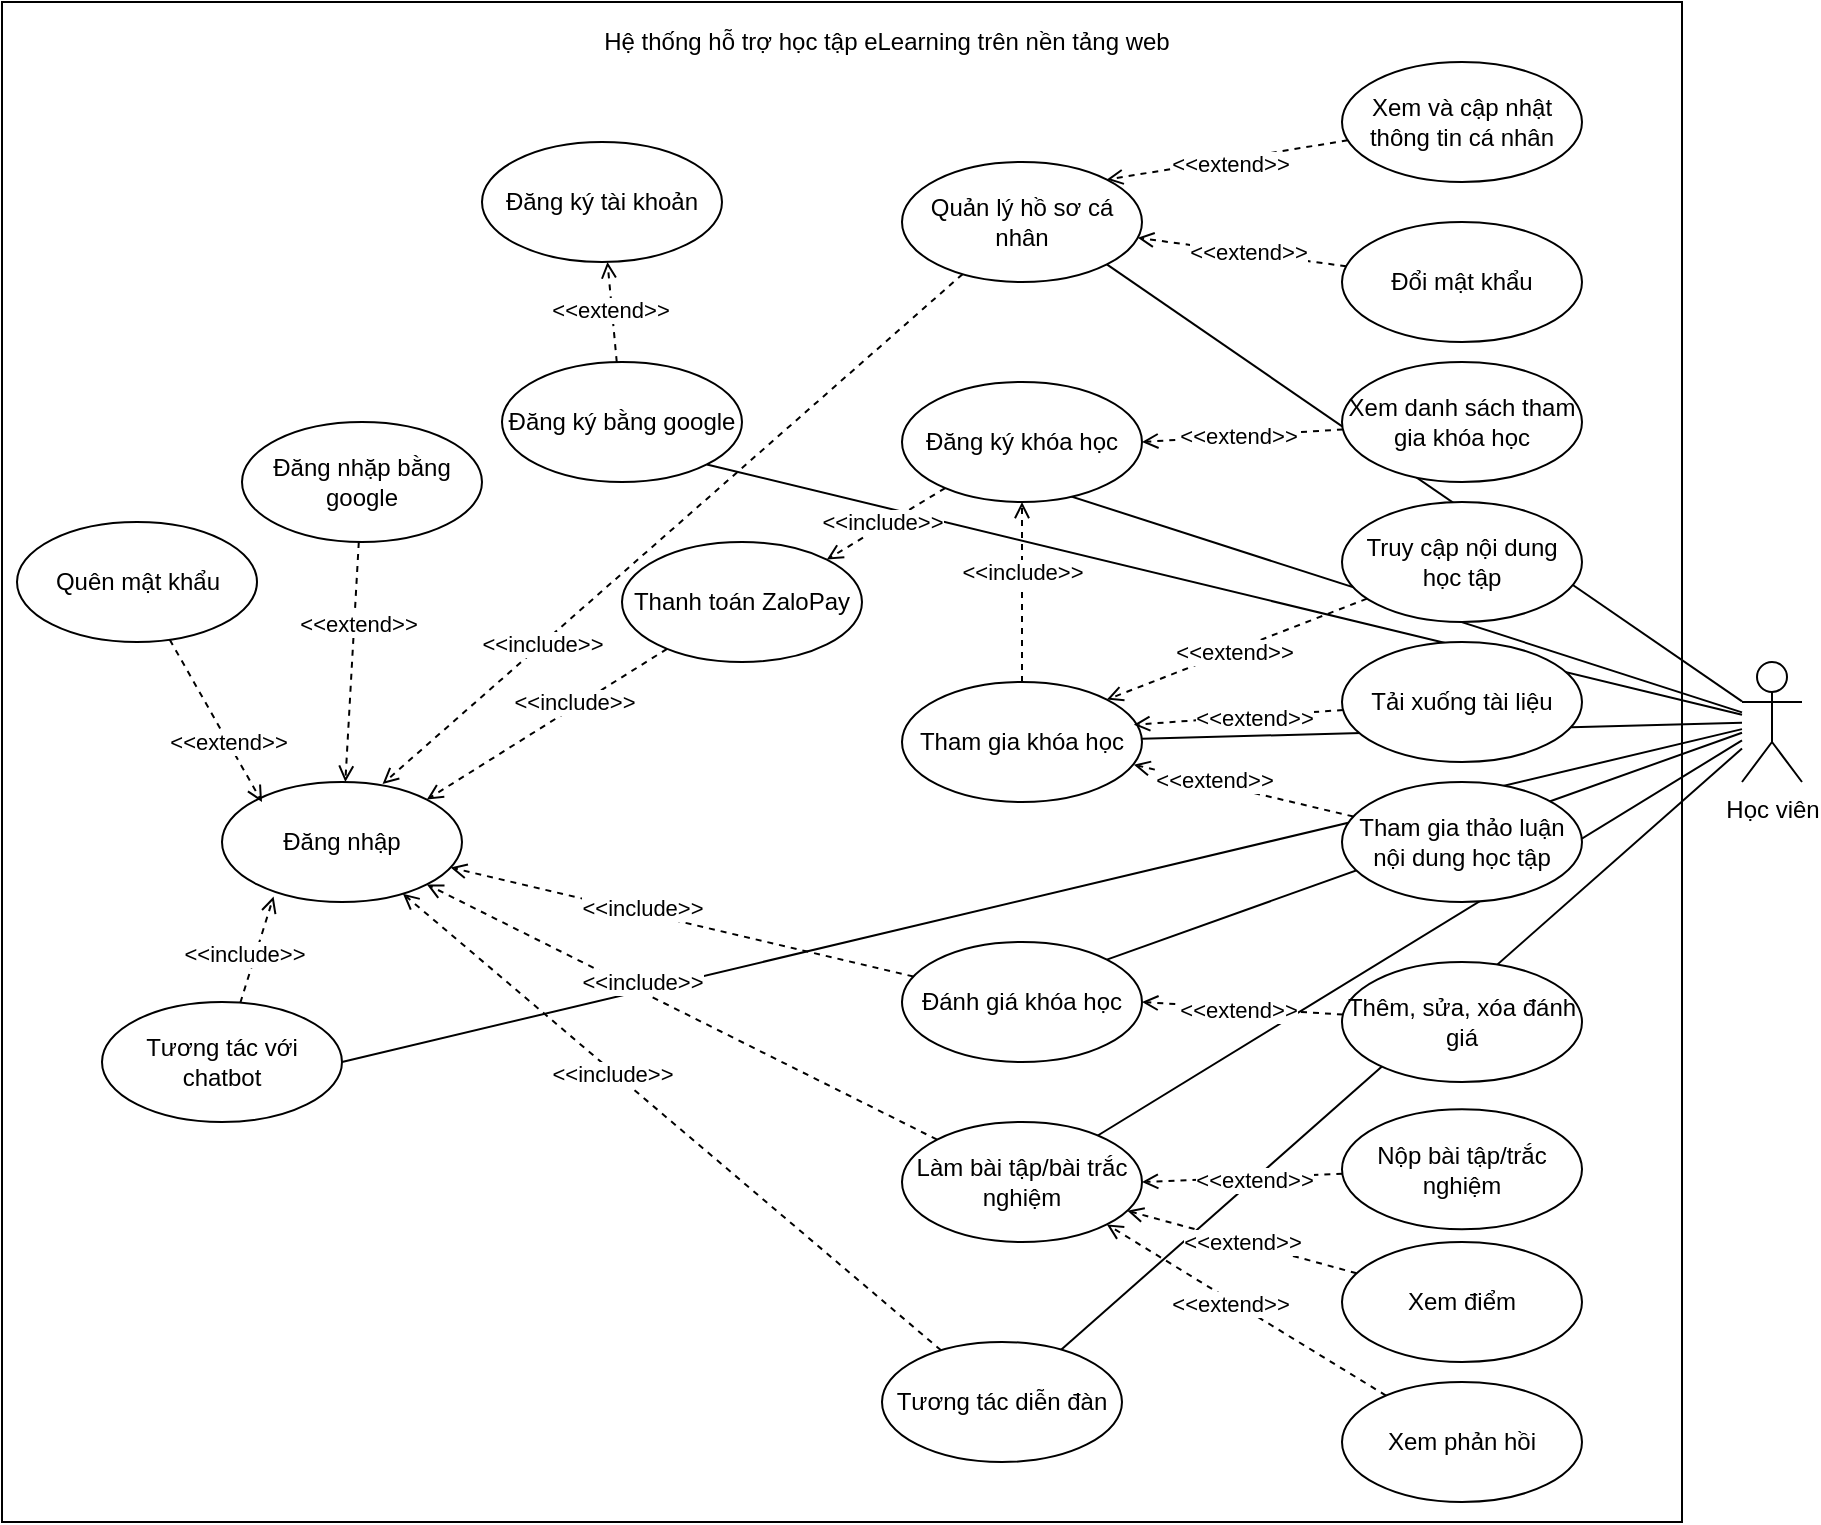 <mxfile version="27.0.3">
  <diagram name="Page-1" id="ODtpb8H3XSlDaK5qcy_K">
    <mxGraphModel dx="2518" dy="2034" grid="1" gridSize="10" guides="1" tooltips="1" connect="1" arrows="1" fold="1" page="1" pageScale="1" pageWidth="850" pageHeight="1100" math="0" shadow="0">
      <root>
        <mxCell id="0" />
        <mxCell id="1" parent="0" />
        <mxCell id="VSuEkJSMIJViQChP8dIv-1" value="" style="rounded=0;whiteSpace=wrap;html=1;" vertex="1" parent="1">
          <mxGeometry x="-270" y="-170" width="840" height="760" as="geometry" />
        </mxCell>
        <mxCell id="VSuEkJSMIJViQChP8dIv-2" value="Hệ thống hỗ trợ học tập eLearning trên nền tảng web" style="text;html=1;align=center;verticalAlign=middle;whiteSpace=wrap;rounded=0;" vertex="1" parent="1">
          <mxGeometry x="-55" y="-160" width="455" height="20" as="geometry" />
        </mxCell>
        <mxCell id="VSuEkJSMIJViQChP8dIv-13" style="rounded=0;orthogonalLoop=1;jettySize=auto;html=1;entryX=1;entryY=1;entryDx=0;entryDy=0;endArrow=none;startFill=0;" edge="1" parent="1" source="VSuEkJSMIJViQChP8dIv-21" target="VSuEkJSMIJViQChP8dIv-97">
          <mxGeometry relative="1" as="geometry" />
        </mxCell>
        <mxCell id="VSuEkJSMIJViQChP8dIv-14" style="rounded=0;orthogonalLoop=1;jettySize=auto;html=1;entryX=0;entryY=0.5;entryDx=0;entryDy=0;endArrow=none;startFill=0;" edge="1" parent="1" source="VSuEkJSMIJViQChP8dIv-21" target="VSuEkJSMIJViQChP8dIv-98">
          <mxGeometry relative="1" as="geometry" />
        </mxCell>
        <mxCell id="VSuEkJSMIJViQChP8dIv-15" style="rounded=0;orthogonalLoop=1;jettySize=auto;html=1;endArrow=none;startFill=0;" edge="1" parent="1" source="VSuEkJSMIJViQChP8dIv-21" target="VSuEkJSMIJViQChP8dIv-94">
          <mxGeometry relative="1" as="geometry" />
        </mxCell>
        <mxCell id="VSuEkJSMIJViQChP8dIv-17" style="rounded=0;orthogonalLoop=1;jettySize=auto;html=1;endArrow=none;startFill=0;" edge="1" parent="1" source="VSuEkJSMIJViQChP8dIv-21" target="VSuEkJSMIJViQChP8dIv-80">
          <mxGeometry relative="1" as="geometry" />
        </mxCell>
        <mxCell id="VSuEkJSMIJViQChP8dIv-18" style="rounded=0;orthogonalLoop=1;jettySize=auto;html=1;endArrow=none;startFill=0;" edge="1" parent="1" source="VSuEkJSMIJViQChP8dIv-21" target="VSuEkJSMIJViQChP8dIv-88">
          <mxGeometry relative="1" as="geometry" />
        </mxCell>
        <mxCell id="VSuEkJSMIJViQChP8dIv-19" style="rounded=0;orthogonalLoop=1;jettySize=auto;html=1;endArrow=none;startFill=0;entryX=1;entryY=1;entryDx=0;entryDy=0;" edge="1" parent="1" source="VSuEkJSMIJViQChP8dIv-21" target="VSuEkJSMIJViQChP8dIv-58">
          <mxGeometry relative="1" as="geometry">
            <mxPoint x="511" y="95" as="targetPoint" />
          </mxGeometry>
        </mxCell>
        <mxCell id="VSuEkJSMIJViQChP8dIv-117" style="rounded=0;orthogonalLoop=1;jettySize=auto;html=1;entryX=1;entryY=0.5;entryDx=0;entryDy=0;endArrow=none;startFill=0;" edge="1" parent="1" source="VSuEkJSMIJViQChP8dIv-21" target="VSuEkJSMIJViQChP8dIv-47">
          <mxGeometry relative="1" as="geometry" />
        </mxCell>
        <mxCell id="VSuEkJSMIJViQChP8dIv-21" value="Học viên" style="shape=umlActor;verticalLabelPosition=bottom;verticalAlign=top;html=1;outlineConnect=0;" vertex="1" parent="1">
          <mxGeometry x="600" y="160" width="30" height="60" as="geometry" />
        </mxCell>
        <mxCell id="VSuEkJSMIJViQChP8dIv-35" value="Đăng nhập" style="ellipse;whiteSpace=wrap;html=1;" vertex="1" parent="1">
          <mxGeometry x="-160" y="220" width="120" height="60" as="geometry" />
        </mxCell>
        <mxCell id="VSuEkJSMIJViQChP8dIv-45" style="rounded=0;orthogonalLoop=1;jettySize=auto;html=1;endArrow=open;endFill=0;dashed=1;entryX=0.215;entryY=0.955;entryDx=0;entryDy=0;entryPerimeter=0;" edge="1" parent="1" source="VSuEkJSMIJViQChP8dIv-47" target="VSuEkJSMIJViQChP8dIv-35">
          <mxGeometry relative="1" as="geometry" />
        </mxCell>
        <mxCell id="VSuEkJSMIJViQChP8dIv-46" value="&amp;lt;&amp;lt;include&amp;gt;&amp;gt;" style="edgeLabel;html=1;align=center;verticalAlign=middle;resizable=0;points=[];" vertex="1" connectable="0" parent="VSuEkJSMIJViQChP8dIv-45">
          <mxGeometry x="0.474" y="-3" relative="1" as="geometry">
            <mxPoint x="-14" y="14" as="offset" />
          </mxGeometry>
        </mxCell>
        <mxCell id="VSuEkJSMIJViQChP8dIv-47" value="&lt;p style=&quot;white-space-collapse: preserve;&quot; dir=&quot;auto&quot;&gt;Tương tác với chatbot&lt;/p&gt;" style="ellipse;whiteSpace=wrap;html=1;" vertex="1" parent="1">
          <mxGeometry x="-220" y="330" width="120" height="60" as="geometry" />
        </mxCell>
        <mxCell id="VSuEkJSMIJViQChP8dIv-54" value="Đăng ký tài khoản" style="ellipse;whiteSpace=wrap;html=1;" vertex="1" parent="1">
          <mxGeometry x="-30" y="-100" width="120" height="60" as="geometry" />
        </mxCell>
        <mxCell id="VSuEkJSMIJViQChP8dIv-55" style="rounded=0;orthogonalLoop=1;jettySize=auto;html=1;endArrow=open;endFill=0;dashed=1;" edge="1" parent="1" source="VSuEkJSMIJViQChP8dIv-57" target="VSuEkJSMIJViQChP8dIv-35">
          <mxGeometry relative="1" as="geometry" />
        </mxCell>
        <mxCell id="VSuEkJSMIJViQChP8dIv-56" value="&amp;lt;&amp;lt;extend&amp;gt;&amp;gt;" style="edgeLabel;html=1;align=center;verticalAlign=middle;resizable=0;points=[];" vertex="1" connectable="0" parent="VSuEkJSMIJViQChP8dIv-55">
          <mxGeometry x="-0.324" y="2" relative="1" as="geometry">
            <mxPoint as="offset" />
          </mxGeometry>
        </mxCell>
        <mxCell id="VSuEkJSMIJViQChP8dIv-57" value="Đăng nhặp bằng google" style="ellipse;whiteSpace=wrap;html=1;" vertex="1" parent="1">
          <mxGeometry x="-150" y="40" width="120" height="60" as="geometry" />
        </mxCell>
        <mxCell id="VSuEkJSMIJViQChP8dIv-58" value="Đăng ký bằng google" style="ellipse;whiteSpace=wrap;html=1;" vertex="1" parent="1">
          <mxGeometry x="-20" y="10" width="120" height="60" as="geometry" />
        </mxCell>
        <mxCell id="VSuEkJSMIJViQChP8dIv-80" value="&lt;span style=&quot;text-align: left; white-space-collapse: preserve;&quot;&gt;Làm bài tập/bài trắc nghiệm&lt;/span&gt;" style="ellipse;whiteSpace=wrap;html=1;" vertex="1" parent="1">
          <mxGeometry x="180" y="390" width="120" height="60" as="geometry" />
        </mxCell>
        <mxCell id="VSuEkJSMIJViQChP8dIv-81" style="rounded=0;orthogonalLoop=1;jettySize=auto;html=1;dashed=1;endArrow=open;endFill=0;entryX=1;entryY=0;entryDx=0;entryDy=0;" edge="1" parent="1" source="VSuEkJSMIJViQChP8dIv-98" target="VSuEkJSMIJViQChP8dIv-122">
          <mxGeometry relative="1" as="geometry" />
        </mxCell>
        <mxCell id="VSuEkJSMIJViQChP8dIv-82" value="&amp;lt;&amp;lt;include&amp;gt;&amp;gt;" style="edgeLabel;html=1;align=center;verticalAlign=middle;resizable=0;points=[];" vertex="1" connectable="0" parent="VSuEkJSMIJViQChP8dIv-81">
          <mxGeometry x="0.335" y="-2" relative="1" as="geometry">
            <mxPoint x="9" y="-5" as="offset" />
          </mxGeometry>
        </mxCell>
        <mxCell id="VSuEkJSMIJViQChP8dIv-83" style="rounded=0;orthogonalLoop=1;jettySize=auto;html=1;dashed=1;endArrow=open;endFill=0;" edge="1" parent="1" source="VSuEkJSMIJViQChP8dIv-85" target="VSuEkJSMIJViQChP8dIv-35">
          <mxGeometry relative="1" as="geometry" />
        </mxCell>
        <mxCell id="VSuEkJSMIJViQChP8dIv-84" value="&amp;lt;&amp;lt;include&amp;gt;&amp;gt;" style="edgeLabel;html=1;align=center;verticalAlign=middle;resizable=0;points=[];" vertex="1" connectable="0" parent="VSuEkJSMIJViQChP8dIv-83">
          <mxGeometry x="0.184" y="-2" relative="1" as="geometry">
            <mxPoint as="offset" />
          </mxGeometry>
        </mxCell>
        <mxCell id="VSuEkJSMIJViQChP8dIv-86" style="rounded=0;orthogonalLoop=1;jettySize=auto;html=1;dashed=1;endArrow=open;endFill=0;" edge="1" parent="1" source="VSuEkJSMIJViQChP8dIv-88" target="VSuEkJSMIJViQChP8dIv-35">
          <mxGeometry relative="1" as="geometry" />
        </mxCell>
        <mxCell id="VSuEkJSMIJViQChP8dIv-87" value="&amp;lt;&amp;lt;include&amp;gt;&amp;gt;" style="edgeLabel;html=1;align=center;verticalAlign=middle;resizable=0;points=[];" vertex="1" connectable="0" parent="VSuEkJSMIJViQChP8dIv-86">
          <mxGeometry x="0.221" y="1" relative="1" as="geometry">
            <mxPoint as="offset" />
          </mxGeometry>
        </mxCell>
        <mxCell id="VSuEkJSMIJViQChP8dIv-88" value="&lt;div style=&quot;text-align: left;&quot;&gt;&lt;span style=&quot;background-color: transparent; color: light-dark(rgb(0, 0, 0), rgb(255, 255, 255)); white-space-collapse: preserve;&quot;&gt;Tương tác diễn đàn&lt;/span&gt;&lt;/div&gt;" style="ellipse;whiteSpace=wrap;html=1;" vertex="1" parent="1">
          <mxGeometry x="170" y="500" width="120" height="60" as="geometry" />
        </mxCell>
        <mxCell id="VSuEkJSMIJViQChP8dIv-89" style="rounded=0;orthogonalLoop=1;jettySize=auto;html=1;exitX=0.5;exitY=1;exitDx=0;exitDy=0;" edge="1" parent="1" source="VSuEkJSMIJViQChP8dIv-57" target="VSuEkJSMIJViQChP8dIv-57">
          <mxGeometry relative="1" as="geometry" />
        </mxCell>
        <mxCell id="VSuEkJSMIJViQChP8dIv-90" style="rounded=0;orthogonalLoop=1;jettySize=auto;html=1;entryX=1;entryY=1;entryDx=0;entryDy=0;dashed=1;endArrow=open;endFill=0;" edge="1" parent="1" source="VSuEkJSMIJViQChP8dIv-80" target="VSuEkJSMIJViQChP8dIv-35">
          <mxGeometry relative="1" as="geometry" />
        </mxCell>
        <mxCell id="VSuEkJSMIJViQChP8dIv-91" value="&amp;lt;&amp;lt;include&amp;gt;&amp;gt;" style="edgeLabel;html=1;align=center;verticalAlign=middle;resizable=0;points=[];" vertex="1" connectable="0" parent="VSuEkJSMIJViQChP8dIv-90">
          <mxGeometry x="-0.042" y="-1" relative="1" as="geometry">
            <mxPoint x="-26" y="-17" as="offset" />
          </mxGeometry>
        </mxCell>
        <mxCell id="VSuEkJSMIJViQChP8dIv-92" style="rounded=0;orthogonalLoop=1;jettySize=auto;html=1;entryX=0.5;entryY=1;entryDx=0;entryDy=0;dashed=1;endArrow=open;endFill=0;" edge="1" parent="1" source="VSuEkJSMIJViQChP8dIv-94" target="VSuEkJSMIJViQChP8dIv-98">
          <mxGeometry relative="1" as="geometry" />
        </mxCell>
        <mxCell id="VSuEkJSMIJViQChP8dIv-93" value="&amp;lt;&amp;lt;include&amp;gt;&amp;gt;" style="edgeLabel;html=1;align=center;verticalAlign=middle;resizable=0;points=[];" vertex="1" connectable="0" parent="VSuEkJSMIJViQChP8dIv-92">
          <mxGeometry x="0.234" relative="1" as="geometry">
            <mxPoint as="offset" />
          </mxGeometry>
        </mxCell>
        <mxCell id="VSuEkJSMIJViQChP8dIv-94" value="Tham gia khóa học" style="ellipse;whiteSpace=wrap;html=1;" vertex="1" parent="1">
          <mxGeometry x="180" y="170" width="120" height="60" as="geometry" />
        </mxCell>
        <mxCell id="VSuEkJSMIJViQChP8dIv-95" style="rounded=0;orthogonalLoop=1;jettySize=auto;html=1;entryX=0.669;entryY=0.016;entryDx=0;entryDy=0;entryPerimeter=0;dashed=1;endArrow=open;endFill=0;" edge="1" parent="1" source="VSuEkJSMIJViQChP8dIv-97" target="VSuEkJSMIJViQChP8dIv-35">
          <mxGeometry relative="1" as="geometry" />
        </mxCell>
        <mxCell id="VSuEkJSMIJViQChP8dIv-96" value="&amp;lt;&amp;lt;include&amp;gt;&amp;gt;" style="edgeLabel;html=1;align=center;verticalAlign=middle;resizable=0;points=[];" vertex="1" connectable="0" parent="VSuEkJSMIJViQChP8dIv-95">
          <mxGeometry x="0.286" y="-2" relative="1" as="geometry">
            <mxPoint x="-23" y="22" as="offset" />
          </mxGeometry>
        </mxCell>
        <mxCell id="VSuEkJSMIJViQChP8dIv-97" value="&lt;span style=&quot;text-align: left; white-space-collapse: preserve;&quot;&gt;Quản lý hồ sơ cá nhân&lt;/span&gt;" style="ellipse;whiteSpace=wrap;html=1;" vertex="1" parent="1">
          <mxGeometry x="180" y="-90" width="120" height="60" as="geometry" />
        </mxCell>
        <mxCell id="VSuEkJSMIJViQChP8dIv-98" value="&lt;div style=&quot;text-align: left;&quot;&gt;&lt;span style=&quot;white-space-collapse: preserve;&quot;&gt;Đăng ký khóa học&lt;/span&gt;&lt;/div&gt;" style="ellipse;whiteSpace=wrap;html=1;" vertex="1" parent="1">
          <mxGeometry x="180" y="20" width="120" height="60" as="geometry" />
        </mxCell>
        <mxCell id="VSuEkJSMIJViQChP8dIv-105" style="rounded=0;orthogonalLoop=1;jettySize=auto;html=1;endArrow=open;endFill=0;dashed=1;" edge="1" parent="1" source="VSuEkJSMIJViQChP8dIv-107">
          <mxGeometry relative="1" as="geometry">
            <mxPoint x="-140" y="230" as="targetPoint" />
          </mxGeometry>
        </mxCell>
        <mxCell id="VSuEkJSMIJViQChP8dIv-106" value="&amp;lt;&amp;lt;extend&amp;gt;&amp;gt;" style="edgeLabel;html=1;align=center;verticalAlign=middle;resizable=0;points=[];" vertex="1" connectable="0" parent="VSuEkJSMIJViQChP8dIv-105">
          <mxGeometry x="-0.04" relative="1" as="geometry">
            <mxPoint x="7" y="12" as="offset" />
          </mxGeometry>
        </mxCell>
        <mxCell id="VSuEkJSMIJViQChP8dIv-107" value="&lt;p style=&quot;white-space-collapse: preserve;&quot; dir=&quot;auto&quot;&gt;Quên mật khẩu&lt;/p&gt;" style="ellipse;whiteSpace=wrap;html=1;" vertex="1" parent="1">
          <mxGeometry x="-262.5" y="90" width="120" height="60" as="geometry" />
        </mxCell>
        <mxCell id="VSuEkJSMIJViQChP8dIv-108" style="rounded=0;orthogonalLoop=1;jettySize=auto;html=1;endArrow=open;endFill=0;dashed=1;" edge="1" parent="1" source="VSuEkJSMIJViQChP8dIv-58" target="VSuEkJSMIJViQChP8dIv-54">
          <mxGeometry relative="1" as="geometry" />
        </mxCell>
        <mxCell id="VSuEkJSMIJViQChP8dIv-109" value="&amp;lt;&amp;lt;extend&amp;gt;&amp;gt;" style="edgeLabel;html=1;align=center;verticalAlign=middle;resizable=0;points=[];" vertex="1" connectable="0" parent="VSuEkJSMIJViQChP8dIv-108">
          <mxGeometry x="0.055" y="1" relative="1" as="geometry">
            <mxPoint as="offset" />
          </mxGeometry>
        </mxCell>
        <mxCell id="VSuEkJSMIJViQChP8dIv-116" value="" style="rounded=0;orthogonalLoop=1;jettySize=auto;html=1;entryX=1;entryY=0;entryDx=0;entryDy=0;endArrow=none;startFill=0;" edge="1" parent="1" source="VSuEkJSMIJViQChP8dIv-21" target="VSuEkJSMIJViQChP8dIv-85">
          <mxGeometry relative="1" as="geometry">
            <mxPoint x="600" y="194" as="sourcePoint" />
            <mxPoint x="-140" y="380" as="targetPoint" />
          </mxGeometry>
        </mxCell>
        <mxCell id="VSuEkJSMIJViQChP8dIv-85" value="&lt;span style=&quot;white-space-collapse: preserve;&quot;&gt;Đánh giá khóa học&lt;/span&gt;" style="ellipse;whiteSpace=wrap;html=1;" vertex="1" parent="1">
          <mxGeometry x="180" y="300" width="120" height="60" as="geometry" />
        </mxCell>
        <mxCell id="VSuEkJSMIJViQChP8dIv-120" style="rounded=0;orthogonalLoop=1;jettySize=auto;html=1;entryX=1;entryY=0;entryDx=0;entryDy=0;dashed=1;endArrow=open;endFill=0;" edge="1" parent="1" source="VSuEkJSMIJViQChP8dIv-118" target="VSuEkJSMIJViQChP8dIv-97">
          <mxGeometry relative="1" as="geometry" />
        </mxCell>
        <mxCell id="VSuEkJSMIJViQChP8dIv-144" value="&amp;lt;&amp;lt;extend&amp;gt;&amp;gt;" style="edgeLabel;html=1;align=center;verticalAlign=middle;resizable=0;points=[];" vertex="1" connectable="0" parent="VSuEkJSMIJViQChP8dIv-120">
          <mxGeometry x="-0.018" y="2" relative="1" as="geometry">
            <mxPoint as="offset" />
          </mxGeometry>
        </mxCell>
        <mxCell id="VSuEkJSMIJViQChP8dIv-118" value="&lt;div style=&quot;&quot;&gt;&lt;span style=&quot;background-color: transparent; color: light-dark(rgb(0, 0, 0), rgb(255, 255, 255)); white-space-collapse: preserve;&quot;&gt;Xem và cập nhật thông tin cá nhân&lt;/span&gt;&lt;/div&gt;" style="ellipse;whiteSpace=wrap;html=1;align=center;" vertex="1" parent="1">
          <mxGeometry x="400" y="-140" width="120" height="60" as="geometry" />
        </mxCell>
        <mxCell id="VSuEkJSMIJViQChP8dIv-121" style="rounded=0;orthogonalLoop=1;jettySize=auto;html=1;dashed=1;endArrow=open;endFill=0;" edge="1" parent="1" source="VSuEkJSMIJViQChP8dIv-119" target="VSuEkJSMIJViQChP8dIv-97">
          <mxGeometry relative="1" as="geometry" />
        </mxCell>
        <mxCell id="VSuEkJSMIJViQChP8dIv-146" value="&amp;lt;&amp;lt;extend&amp;gt;&amp;gt;" style="edgeLabel;html=1;align=center;verticalAlign=middle;resizable=0;points=[];" vertex="1" connectable="0" parent="VSuEkJSMIJViQChP8dIv-121">
          <mxGeometry x="-0.062" y="-1" relative="1" as="geometry">
            <mxPoint as="offset" />
          </mxGeometry>
        </mxCell>
        <mxCell id="VSuEkJSMIJViQChP8dIv-119" value="&lt;div style=&quot;&quot;&gt;&lt;span style=&quot;white-space-collapse: preserve;&quot;&gt;Đổi mật khẩu&lt;/span&gt;&lt;/div&gt;" style="ellipse;whiteSpace=wrap;html=1;align=center;" vertex="1" parent="1">
          <mxGeometry x="400" y="-60" width="120" height="60" as="geometry" />
        </mxCell>
        <mxCell id="VSuEkJSMIJViQChP8dIv-124" style="rounded=0;orthogonalLoop=1;jettySize=auto;html=1;entryX=1;entryY=0;entryDx=0;entryDy=0;dashed=1;endArrow=open;endFill=0;" edge="1" parent="1" source="VSuEkJSMIJViQChP8dIv-122" target="VSuEkJSMIJViQChP8dIv-35">
          <mxGeometry relative="1" as="geometry" />
        </mxCell>
        <mxCell id="VSuEkJSMIJViQChP8dIv-143" value="&amp;lt;&amp;lt;include&amp;gt;&amp;gt;" style="edgeLabel;html=1;align=center;verticalAlign=middle;resizable=0;points=[];" vertex="1" connectable="0" parent="VSuEkJSMIJViQChP8dIv-124">
          <mxGeometry x="-0.242" y="-3" relative="1" as="geometry">
            <mxPoint as="offset" />
          </mxGeometry>
        </mxCell>
        <mxCell id="VSuEkJSMIJViQChP8dIv-122" value="&lt;div style=&quot;text-align: left;&quot;&gt;&lt;span style=&quot;white-space-collapse: preserve;&quot;&gt;Thanh toán ZaloPay&lt;/span&gt;&lt;/div&gt;" style="ellipse;whiteSpace=wrap;html=1;" vertex="1" parent="1">
          <mxGeometry x="40" y="100" width="120" height="60" as="geometry" />
        </mxCell>
        <mxCell id="VSuEkJSMIJViQChP8dIv-126" style="rounded=0;orthogonalLoop=1;jettySize=auto;html=1;entryX=1;entryY=0.5;entryDx=0;entryDy=0;dashed=1;endArrow=open;endFill=0;" edge="1" parent="1" source="VSuEkJSMIJViQChP8dIv-125" target="VSuEkJSMIJViQChP8dIv-98">
          <mxGeometry relative="1" as="geometry" />
        </mxCell>
        <mxCell id="VSuEkJSMIJViQChP8dIv-147" value="&amp;lt;&amp;lt;extend&amp;gt;&amp;gt;" style="edgeLabel;html=1;align=center;verticalAlign=middle;resizable=0;points=[];" vertex="1" connectable="0" parent="VSuEkJSMIJViQChP8dIv-126">
          <mxGeometry x="0.039" relative="1" as="geometry">
            <mxPoint as="offset" />
          </mxGeometry>
        </mxCell>
        <mxCell id="VSuEkJSMIJViQChP8dIv-125" value="&lt;div style=&quot;&quot;&gt;&lt;span style=&quot;white-space-collapse: preserve;&quot;&gt;Xem danh sách tham gia khóa học&lt;/span&gt;&lt;/div&gt;" style="ellipse;whiteSpace=wrap;html=1;align=center;" vertex="1" parent="1">
          <mxGeometry x="400" y="10" width="120" height="60" as="geometry" />
        </mxCell>
        <mxCell id="VSuEkJSMIJViQChP8dIv-131" style="rounded=0;orthogonalLoop=1;jettySize=auto;html=1;entryX=1;entryY=0;entryDx=0;entryDy=0;dashed=1;endArrow=open;endFill=0;" edge="1" parent="1" source="VSuEkJSMIJViQChP8dIv-127" target="VSuEkJSMIJViQChP8dIv-94">
          <mxGeometry relative="1" as="geometry" />
        </mxCell>
        <mxCell id="VSuEkJSMIJViQChP8dIv-148" value="&amp;lt;&amp;lt;extend&amp;gt;&amp;gt;" style="edgeLabel;html=1;align=center;verticalAlign=middle;resizable=0;points=[];" vertex="1" connectable="0" parent="VSuEkJSMIJViQChP8dIv-131">
          <mxGeometry x="0.027" y="1" relative="1" as="geometry">
            <mxPoint as="offset" />
          </mxGeometry>
        </mxCell>
        <mxCell id="VSuEkJSMIJViQChP8dIv-127" value="Truy cập nội dung học tập" style="ellipse;whiteSpace=wrap;html=1;" vertex="1" parent="1">
          <mxGeometry x="400" y="80" width="120" height="60" as="geometry" />
        </mxCell>
        <mxCell id="VSuEkJSMIJViQChP8dIv-129" value="Tải xuống tài liệu" style="ellipse;whiteSpace=wrap;html=1;" vertex="1" parent="1">
          <mxGeometry x="400" y="150" width="120" height="60" as="geometry" />
        </mxCell>
        <mxCell id="VSuEkJSMIJViQChP8dIv-130" value="Tham gia thảo luận nội dung học tập" style="ellipse;whiteSpace=wrap;html=1;" vertex="1" parent="1">
          <mxGeometry x="400" y="220" width="120" height="60" as="geometry" />
        </mxCell>
        <mxCell id="VSuEkJSMIJViQChP8dIv-132" style="rounded=0;orthogonalLoop=1;jettySize=auto;html=1;entryX=0.966;entryY=0.356;entryDx=0;entryDy=0;entryPerimeter=0;dashed=1;endArrow=open;endFill=0;" edge="1" parent="1" source="VSuEkJSMIJViQChP8dIv-129" target="VSuEkJSMIJViQChP8dIv-94">
          <mxGeometry relative="1" as="geometry" />
        </mxCell>
        <mxCell id="VSuEkJSMIJViQChP8dIv-149" value="&amp;lt;&amp;lt;extend&amp;gt;&amp;gt;" style="edgeLabel;html=1;align=center;verticalAlign=middle;resizable=0;points=[];" vertex="1" connectable="0" parent="VSuEkJSMIJViQChP8dIv-132">
          <mxGeometry x="-0.155" y="1" relative="1" as="geometry">
            <mxPoint as="offset" />
          </mxGeometry>
        </mxCell>
        <mxCell id="VSuEkJSMIJViQChP8dIv-133" style="rounded=0;orthogonalLoop=1;jettySize=auto;html=1;entryX=0.966;entryY=0.689;entryDx=0;entryDy=0;entryPerimeter=0;dashed=1;endArrow=open;endFill=0;" edge="1" parent="1" source="VSuEkJSMIJViQChP8dIv-130" target="VSuEkJSMIJViQChP8dIv-94">
          <mxGeometry relative="1" as="geometry" />
        </mxCell>
        <mxCell id="VSuEkJSMIJViQChP8dIv-150" value="&amp;lt;&amp;lt;extend&amp;gt;&amp;gt;" style="edgeLabel;html=1;align=center;verticalAlign=middle;resizable=0;points=[];" vertex="1" connectable="0" parent="VSuEkJSMIJViQChP8dIv-133">
          <mxGeometry x="0.274" y="-2" relative="1" as="geometry">
            <mxPoint as="offset" />
          </mxGeometry>
        </mxCell>
        <mxCell id="VSuEkJSMIJViQChP8dIv-137" style="rounded=0;orthogonalLoop=1;jettySize=auto;html=1;entryX=1;entryY=0.5;entryDx=0;entryDy=0;dashed=1;endArrow=open;endFill=0;" edge="1" parent="1" source="VSuEkJSMIJViQChP8dIv-134" target="VSuEkJSMIJViQChP8dIv-85">
          <mxGeometry relative="1" as="geometry" />
        </mxCell>
        <mxCell id="VSuEkJSMIJViQChP8dIv-151" value="&amp;lt;&amp;lt;extend&amp;gt;&amp;gt;" style="edgeLabel;html=1;align=center;verticalAlign=middle;resizable=0;points=[];" vertex="1" connectable="0" parent="VSuEkJSMIJViQChP8dIv-137">
          <mxGeometry x="0.044" y="1" relative="1" as="geometry">
            <mxPoint as="offset" />
          </mxGeometry>
        </mxCell>
        <mxCell id="VSuEkJSMIJViQChP8dIv-134" value="Thêm, sửa, xóa đánh giá" style="ellipse;whiteSpace=wrap;html=1;" vertex="1" parent="1">
          <mxGeometry x="400" y="310" width="120" height="60" as="geometry" />
        </mxCell>
        <mxCell id="VSuEkJSMIJViQChP8dIv-140" style="rounded=0;orthogonalLoop=1;jettySize=auto;html=1;entryX=1;entryY=0.5;entryDx=0;entryDy=0;dashed=1;endArrow=open;endFill=0;" edge="1" parent="1" source="VSuEkJSMIJViQChP8dIv-138" target="VSuEkJSMIJViQChP8dIv-80">
          <mxGeometry relative="1" as="geometry" />
        </mxCell>
        <mxCell id="VSuEkJSMIJViQChP8dIv-153" value="&amp;lt;&amp;lt;extend&amp;gt;&amp;gt;" style="edgeLabel;html=1;align=center;verticalAlign=middle;resizable=0;points=[];" vertex="1" connectable="0" parent="VSuEkJSMIJViQChP8dIv-140">
          <mxGeometry x="-0.117" y="1" relative="1" as="geometry">
            <mxPoint as="offset" />
          </mxGeometry>
        </mxCell>
        <mxCell id="VSuEkJSMIJViQChP8dIv-138" value="&lt;div style=&quot;&quot;&gt;&lt;span style=&quot;white-space-collapse: preserve;&quot;&gt;Nộp bài tập/trắc nghiệm&lt;/span&gt;&lt;/div&gt;" style="ellipse;whiteSpace=wrap;html=1;align=center;" vertex="1" parent="1">
          <mxGeometry x="400" y="383.64" width="120" height="60" as="geometry" />
        </mxCell>
        <mxCell id="VSuEkJSMIJViQChP8dIv-141" style="rounded=0;orthogonalLoop=1;jettySize=auto;html=1;dashed=1;endArrow=open;endFill=0;" edge="1" parent="1" source="VSuEkJSMIJViQChP8dIv-139" target="VSuEkJSMIJViQChP8dIv-80">
          <mxGeometry relative="1" as="geometry" />
        </mxCell>
        <mxCell id="VSuEkJSMIJViQChP8dIv-152" value="&amp;lt;&amp;lt;extend&amp;gt;&amp;gt;" style="edgeLabel;html=1;align=center;verticalAlign=middle;resizable=0;points=[];" vertex="1" connectable="0" parent="VSuEkJSMIJViQChP8dIv-141">
          <mxGeometry x="0.007" relative="1" as="geometry">
            <mxPoint as="offset" />
          </mxGeometry>
        </mxCell>
        <mxCell id="VSuEkJSMIJViQChP8dIv-139" value="&lt;div style=&quot;&quot;&gt;&lt;span style=&quot;white-space-collapse: preserve;&quot;&gt;Xem điểm&lt;/span&gt;&lt;/div&gt;" style="ellipse;whiteSpace=wrap;html=1;align=center;" vertex="1" parent="1">
          <mxGeometry x="400" y="450" width="120" height="60" as="geometry" />
        </mxCell>
        <mxCell id="VSuEkJSMIJViQChP8dIv-157" style="rounded=0;orthogonalLoop=1;jettySize=auto;html=1;entryX=1;entryY=1;entryDx=0;entryDy=0;endArrow=open;endFill=0;dashed=1;" edge="1" parent="1" source="VSuEkJSMIJViQChP8dIv-156" target="VSuEkJSMIJViQChP8dIv-80">
          <mxGeometry relative="1" as="geometry" />
        </mxCell>
        <mxCell id="VSuEkJSMIJViQChP8dIv-158" value="&amp;lt;&amp;lt;extend&amp;gt;&amp;gt;" style="edgeLabel;html=1;align=center;verticalAlign=middle;resizable=0;points=[];" vertex="1" connectable="0" parent="VSuEkJSMIJViQChP8dIv-157">
          <mxGeometry x="0.107" y="2" relative="1" as="geometry">
            <mxPoint as="offset" />
          </mxGeometry>
        </mxCell>
        <mxCell id="VSuEkJSMIJViQChP8dIv-156" value="&lt;div style=&quot;&quot;&gt;&lt;span style=&quot;white-space-collapse: preserve;&quot;&gt;Xem phản hồi&lt;/span&gt;&lt;/div&gt;" style="ellipse;whiteSpace=wrap;html=1;align=center;" vertex="1" parent="1">
          <mxGeometry x="400" y="520" width="120" height="60" as="geometry" />
        </mxCell>
      </root>
    </mxGraphModel>
  </diagram>
</mxfile>
